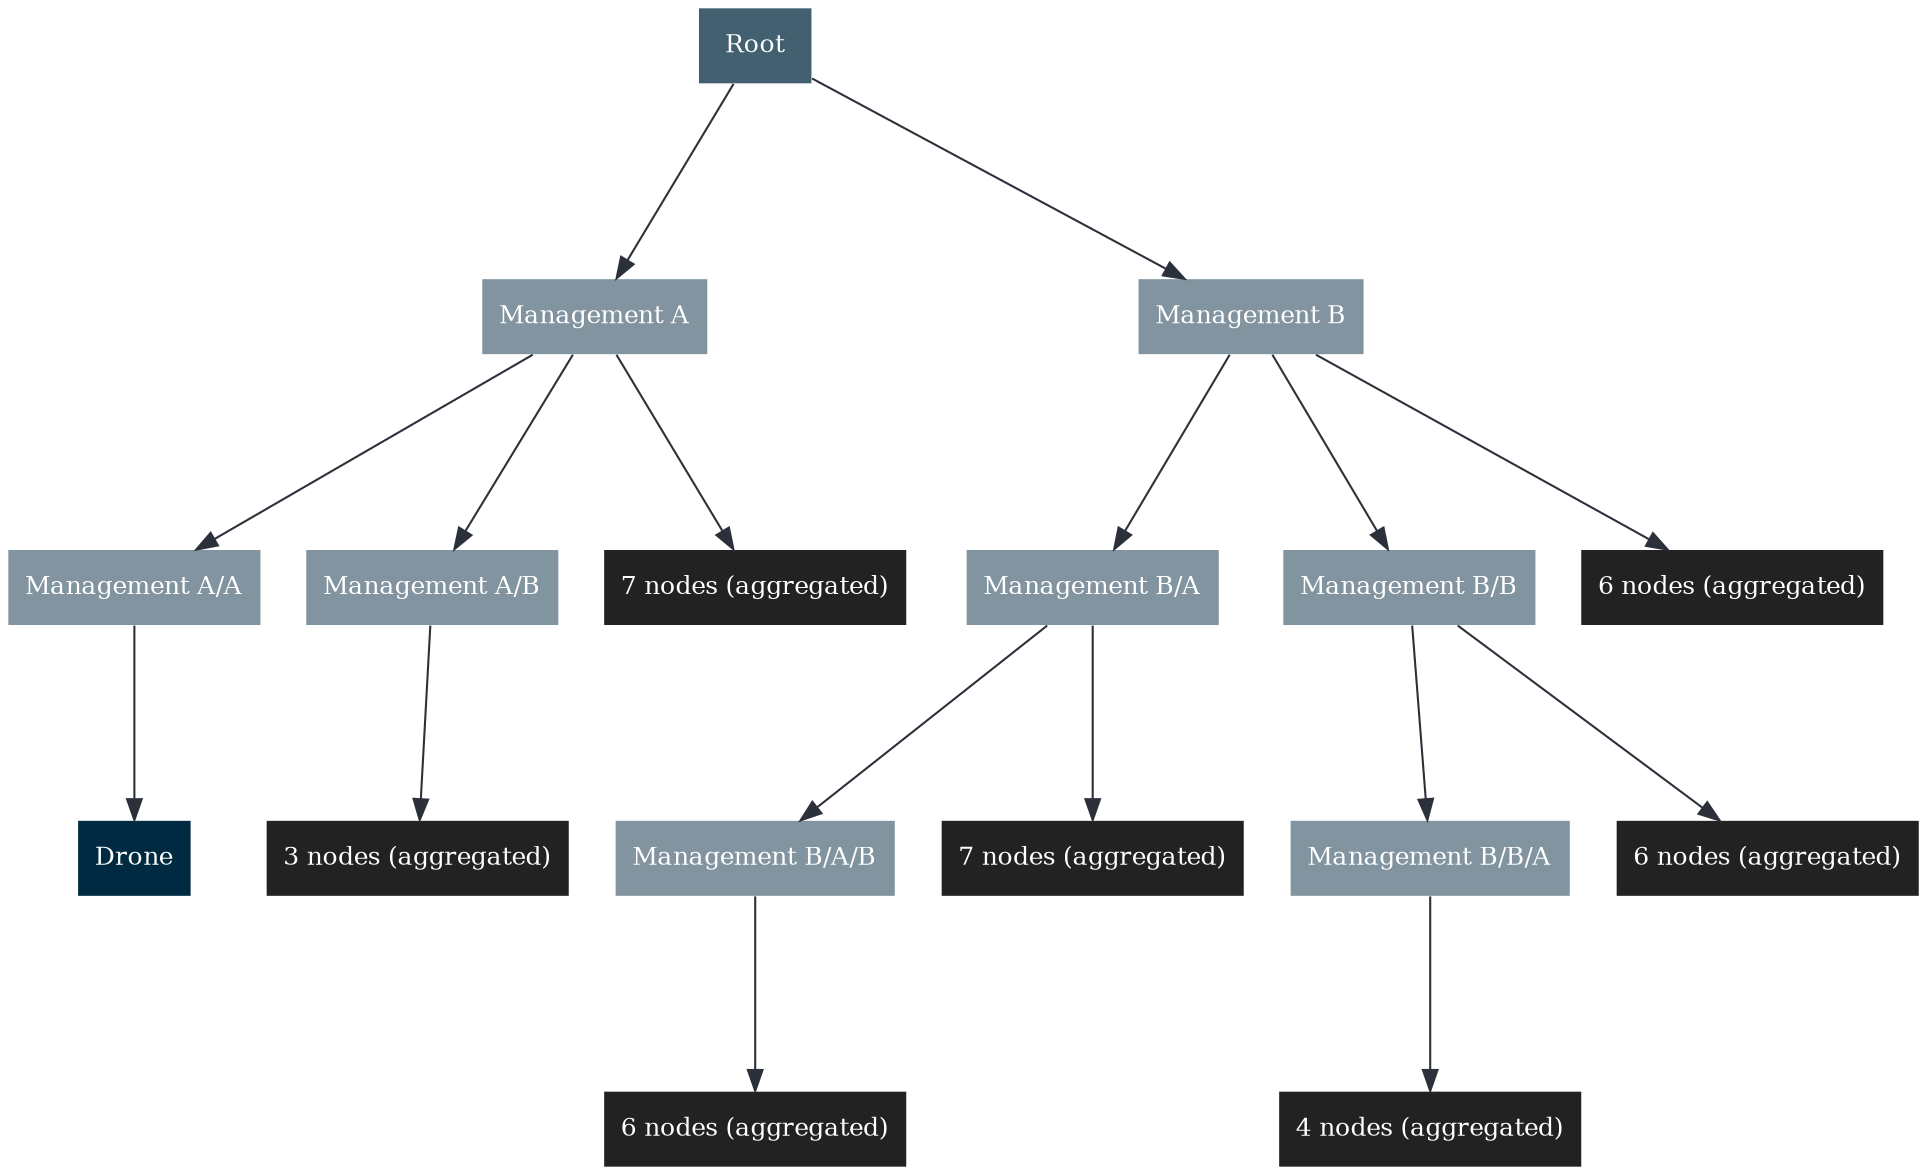 digraph G {
    rankdir="TB";
    splines=true;
    overlap=false;
    nodesep="0.3";
    ranksep="1.3";
    labelloc="t";
    fontname="Lato";
    node [ shape="plaintext" style="filled, rounded" fontsize=12]
    edge [ fontname="Lato" color="#2B303A" fontsize=8]

  node [style="filled, dashed" fillcolor="#8194a0" fontcolor="#ffffff" penwidth=1 color="#dddddd"]; {
            mgmt_a[label="Management A"];
            mgmt_a_a[label="Management A/A"];
            mgmt_a_b[label="Management A/B"];
            mgmt_b[label="Management B"];
            mgmt_b_a[label="Management B/A"];
            mgmt_b_a_b[label="Management B/A/B"];
            mgmt_b_b[label="Management B/B"];
            mgmt_b_b_a[label="Management B/B/A"];
    }
  node [style="filled, dashed" fillcolor="#426070" fontcolor="#ffffff" penwidth=1 color="#dddddd"]; {
            root[label="Root"];
    }
  node [style="filled, dashed" fillcolor="#002a41" fontcolor="#ffffff" penwidth=1 color="#dddddd"]; {
            drone_02[label="Drone"];
    }
  node [style="filled, dashed" fillcolor="#224558" fontcolor="#ffffff" penwidth=1 color="#dddddd"]; {
    }
  node [style="filled, dashed" fillcolor="#222222" fontcolor="#ffffff" penwidth=1 color="#dddddd"]; {
            agg_mgmt_a_b[label="3 nodes (aggregated)"];
            agg_mgmt_a[label="7 nodes (aggregated)"];
            agg_mgmt_b_a_b[label="6 nodes (aggregated)"];
            agg_mgmt_b_a[label="7 nodes (aggregated)"];
            agg_mgmt_b_b_a[label="4 nodes (aggregated)"];
            agg_mgmt_b_b[label="6 nodes (aggregated)"];
            agg_mgmt_b[label="6 nodes (aggregated)"];
    }

node [style="filled, rounded" fillcolor="#dddddd" fontcolor="#000000"];

      root -> mgmt_a;
      mgmt_a -> mgmt_a_a;
      mgmt_a -> mgmt_a_b;
      root -> mgmt_b;
      mgmt_b -> mgmt_b_a;
      mgmt_b_a -> mgmt_b_a_b;
      mgmt_b -> mgmt_b_b;
      mgmt_b_b -> mgmt_b_b_a;
      mgmt_a_a -> drone_02;
      mgmt_a_b -> agg_mgmt_a_b;
      mgmt_a -> agg_mgmt_a;
      mgmt_b_a_b -> agg_mgmt_b_a_b;
      mgmt_b_a -> agg_mgmt_b_a;
      mgmt_b_b_a -> agg_mgmt_b_b_a;
      mgmt_b_b -> agg_mgmt_b_b;
      mgmt_b -> agg_mgmt_b;
}
